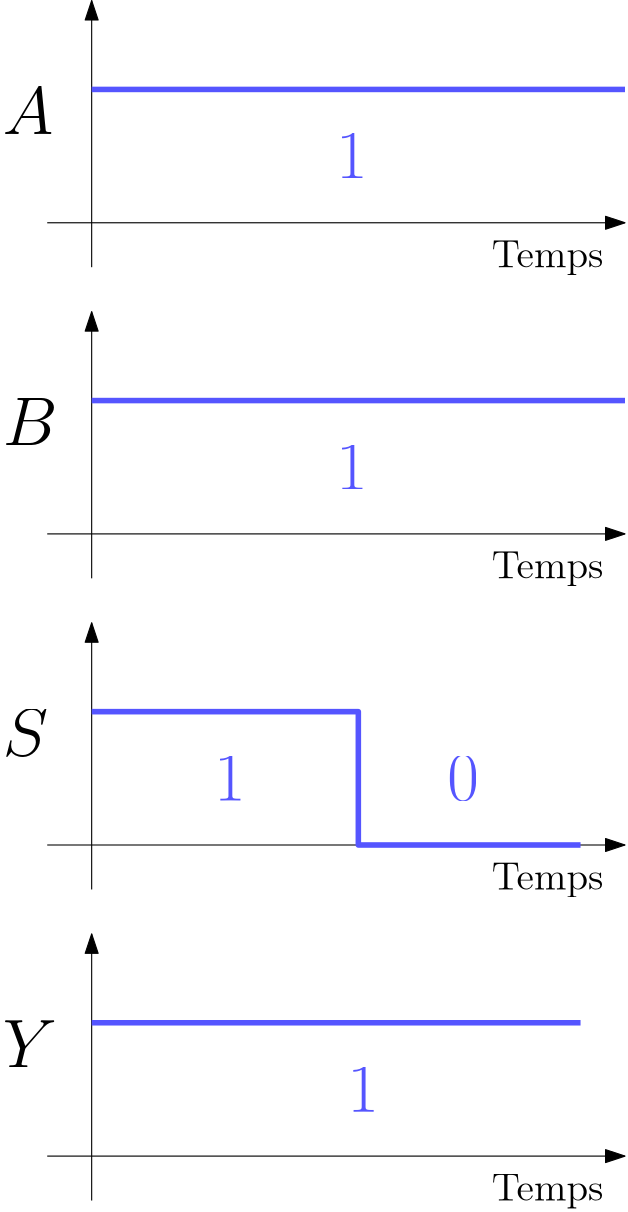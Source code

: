 <?xml version="1.0"?>
<!DOCTYPE ipe SYSTEM "ipe.dtd">
<ipe version="70107" creator="Ipe 7.1.8">
<info created="D:20150814113408" modified="D:20150814114017"/>
<ipestyle name="basic">
<symbol name="arrow/arc(spx)">
<path stroke="sym-stroke" fill="sym-stroke" pen="sym-pen">
0 0 m
-1 0.333 l
-1 -0.333 l
h
</path>
</symbol>
<symbol name="arrow/farc(spx)">
<path stroke="sym-stroke" fill="white" pen="sym-pen">
0 0 m
-1 0.333 l
-1 -0.333 l
h
</path>
</symbol>
<symbol name="arrow/ptarc(spx)">
<path stroke="sym-stroke" fill="sym-stroke" pen="sym-pen">
0 0 m
-1 0.333 l
-0.8 0 l
-1 -0.333 l
h
</path>
</symbol>
<symbol name="arrow/fptarc(spx)">
<path stroke="sym-stroke" fill="white" pen="sym-pen">
0 0 m
-1 0.333 l
-0.8 0 l
-1 -0.333 l
h
</path>
</symbol>
<symbol name="mark/circle(sx)" transformations="translations">
<path fill="sym-stroke">
0.6 0 0 0.6 0 0 e
0.4 0 0 0.4 0 0 e
</path>
</symbol>
<symbol name="mark/disk(sx)" transformations="translations">
<path fill="sym-stroke">
0.6 0 0 0.6 0 0 e
</path>
</symbol>
<symbol name="mark/fdisk(sfx)" transformations="translations">
<group>
<path fill="sym-fill">
0.5 0 0 0.5 0 0 e
</path>
<path fill="sym-stroke" fillrule="eofill">
0.6 0 0 0.6 0 0 e
0.4 0 0 0.4 0 0 e
</path>
</group>
</symbol>
<symbol name="mark/box(sx)" transformations="translations">
<path fill="sym-stroke" fillrule="eofill">
-0.6 -0.6 m
0.6 -0.6 l
0.6 0.6 l
-0.6 0.6 l
h
-0.4 -0.4 m
0.4 -0.4 l
0.4 0.4 l
-0.4 0.4 l
h
</path>
</symbol>
<symbol name="mark/square(sx)" transformations="translations">
<path fill="sym-stroke">
-0.6 -0.6 m
0.6 -0.6 l
0.6 0.6 l
-0.6 0.6 l
h
</path>
</symbol>
<symbol name="mark/fsquare(sfx)" transformations="translations">
<group>
<path fill="sym-fill">
-0.5 -0.5 m
0.5 -0.5 l
0.5 0.5 l
-0.5 0.5 l
h
</path>
<path fill="sym-stroke" fillrule="eofill">
-0.6 -0.6 m
0.6 -0.6 l
0.6 0.6 l
-0.6 0.6 l
h
-0.4 -0.4 m
0.4 -0.4 l
0.4 0.4 l
-0.4 0.4 l
h
</path>
</group>
</symbol>
<symbol name="mark/cross(sx)" transformations="translations">
<group>
<path fill="sym-stroke">
-0.43 -0.57 m
0.57 0.43 l
0.43 0.57 l
-0.57 -0.43 l
h
</path>
<path fill="sym-stroke">
-0.43 0.57 m
0.57 -0.43 l
0.43 -0.57 l
-0.57 0.43 l
h
</path>
</group>
</symbol>
<symbol name="arrow/fnormal(spx)">
<path stroke="sym-stroke" fill="white" pen="sym-pen">
0 0 m
-1 0.333 l
-1 -0.333 l
h
</path>
</symbol>
<symbol name="arrow/pointed(spx)">
<path stroke="sym-stroke" fill="sym-stroke" pen="sym-pen">
0 0 m
-1 0.333 l
-0.8 0 l
-1 -0.333 l
h
</path>
</symbol>
<symbol name="arrow/fpointed(spx)">
<path stroke="sym-stroke" fill="white" pen="sym-pen">
0 0 m
-1 0.333 l
-0.8 0 l
-1 -0.333 l
h
</path>
</symbol>
<symbol name="arrow/linear(spx)">
<path stroke="sym-stroke" pen="sym-pen">
-1 0.333 m
0 0 l
-1 -0.333 l
</path>
</symbol>
<symbol name="arrow/fdouble(spx)">
<path stroke="sym-stroke" fill="white" pen="sym-pen">
0 0 m
-1 0.333 l
-1 -0.333 l
h
-1 0 m
-2 0.333 l
-2 -0.333 l
h
</path>
</symbol>
<symbol name="arrow/double(spx)">
<path stroke="sym-stroke" fill="sym-stroke" pen="sym-pen">
0 0 m
-1 0.333 l
-1 -0.333 l
h
-1 0 m
-2 0.333 l
-2 -0.333 l
h
</path>
</symbol>
<pen name="heavier" value="0.8"/>
<pen name="fat" value="1.2"/>
<pen name="ultrafat" value="2"/>
<symbolsize name="large" value="5"/>
<symbolsize name="small" value="2"/>
<symbolsize name="tiny" value="1.1"/>
<arrowsize name="large" value="10"/>
<arrowsize name="small" value="5"/>
<arrowsize name="tiny" value="3"/>
<color name="red" value="1 0 0"/>
<color name="green" value="0 1 0"/>
<color name="blue" value="0 0 1"/>
<color name="yellow" value="1 1 0"/>
<color name="orange" value="1 0.647 0"/>
<color name="gold" value="1 0.843 0"/>
<color name="purple" value="0.627 0.125 0.941"/>
<color name="gray" value="0.745"/>
<color name="brown" value="0.647 0.165 0.165"/>
<color name="navy" value="0 0 0.502"/>
<color name="pink" value="1 0.753 0.796"/>
<color name="seagreen" value="0.18 0.545 0.341"/>
<color name="turquoise" value="0.251 0.878 0.816"/>
<color name="violet" value="0.933 0.51 0.933"/>
<color name="darkblue" value="0 0 0.545"/>
<color name="darkcyan" value="0 0.545 0.545"/>
<color name="darkgray" value="0.663"/>
<color name="darkgreen" value="0 0.392 0"/>
<color name="darkmagenta" value="0.545 0 0.545"/>
<color name="darkorange" value="1 0.549 0"/>
<color name="darkred" value="0.545 0 0"/>
<color name="lightblue" value="0.678 0.847 0.902"/>
<color name="lightcyan" value="0.878 1 1"/>
<color name="lightgray" value="0.827"/>
<color name="lightgreen" value="0.565 0.933 0.565"/>
<color name="lightyellow" value="1 1 0.878"/>
<dashstyle name="dashed" value="[4] 0"/>
<dashstyle name="dotted" value="[1 3] 0"/>
<dashstyle name="dash dotted" value="[4 2 1 2] 0"/>
<dashstyle name="dash dot dotted" value="[4 2 1 2 1 2] 0"/>
<textsize name="large" value="\large"/>
<textsize name="Large" value="\Large"/>
<textsize name="LARGE" value="\LARGE"/>
<textsize name="huge" value="\huge"/>
<textsize name="Huge" value="\Huge"/>
<textsize name="small" value="\small"/>
<textsize name="footnote" value="\footnotesize"/>
<textsize name="tiny" value="\tiny"/>
<textstyle name="center" begin="\begin{center}" end="\end{center}"/>
<textstyle name="itemize" begin="\begin{itemize}" end="\end{itemize}"/>
<textstyle name="item" begin="\begin{itemize}\item{}" end="\end{itemize}"/>
<gridsize name="4 pts" value="4"/>
<gridsize name="8 pts (~3 mm)" value="8"/>
<gridsize name="16 pts (~6 mm)" value="16"/>
<gridsize name="32 pts (~12 mm)" value="32"/>
<gridsize name="10 pts (~3.5 mm)" value="10"/>
<gridsize name="20 pts (~7 mm)" value="20"/>
<gridsize name="14 pts (~5 mm)" value="14"/>
<gridsize name="28 pts (~10 mm)" value="28"/>
<gridsize name="56 pts (~20 mm)" value="56"/>
<anglesize name="90 deg" value="90"/>
<anglesize name="60 deg" value="60"/>
<anglesize name="45 deg" value="45"/>
<anglesize name="30 deg" value="30"/>
<anglesize name="22.5 deg" value="22.5"/>
<tiling name="falling" angle="-60" step="4" width="1"/>
<tiling name="rising" angle="30" step="4" width="1"/>
</ipestyle>
<page>
<layer name="alpha"/>
<view layers="alpha" active="alpha"/>
<path layer="alpha" stroke="black" arrow="normal/normal">
112 704 m
320 704 l
</path>
<path stroke="black" arrow="normal/normal">
128 688 m
128 784 l
</path>
<path matrix="1 0 0 1 0 -112" stroke="black" arrow="normal/normal">
112 704 m
320 704 l
</path>
<path matrix="1 0 0 1 0 -112" stroke="black" arrow="normal/normal">
128 688 m
128 784 l
</path>
<path matrix="1 0 0 1 0 -224" stroke="black" arrow="normal/normal">
112 704 m
320 704 l
</path>
<path matrix="1 0 0 1 0 -224" stroke="black" arrow="normal/normal">
128 688 m
128 784 l
</path>
<path matrix="1 0 0 1 0 -336" stroke="black" arrow="normal/normal">
112 704 m
320 704 l
</path>
<path matrix="1 0 0 1 0 -336" stroke="black" arrow="normal/normal">
128 688 m
128 784 l
</path>
<text transformations="translations" pos="96 736" stroke="black" type="label" width="18.194" height="16.938" depth="0" valign="baseline" size="Huge">$A$</text>
<text matrix="1 0 0 1 0 16" transformations="translations" pos="96 608" stroke="black" type="label" width="19.689" height="16.938" depth="0" valign="baseline" size="Huge">$B$</text>
<text transformations="translations" pos="96 512" stroke="black" type="label" width="16.37" height="16.938" depth="0" valign="baseline" size="Huge">$S$</text>
<text matrix="1 0 0 1 -16 0" transformations="translations" pos="112 400" stroke="black" type="label" width="19.475" height="16.938" depth="0" valign="baseline" size="Huge">$Y$</text>
<path stroke="0.333 0.333 1" pen="ultrafat">
128 752 m
320 752 l
</path>
<path stroke="0.333 0.333 1" pen="ultrafat">
128 640 m
320 640 l
</path>
<path stroke="0.333 0.333 1" pen="ultrafat">
128 528 m
224 528 l
224 480 l
304 480 l
</path>
<path stroke="0.333 0.333 1" pen="ultrafat">
128 416 m
240 416 l
244 416 l
252 416 l
256 416 l
304 416 l
</path>
<text matrix="1 0 0 1 8 0" transformations="translations" pos="208 720" stroke="0.333 0.333 1" type="label" width="11.368" height="15.978" depth="0" valign="baseline" size="Huge">$1$</text>
<text matrix="1 0 0 1 8 0" transformations="translations" pos="208 608" stroke="0.333 0.333 1" type="label" width="11.368" height="15.978" depth="0" valign="baseline" size="Huge">$1$</text>
<text matrix="1 0 0 1 12 0" transformations="translations" pos="160 496" stroke="0.333 0.333 1" type="label" width="11.368" height="15.978" depth="0" valign="baseline" size="Huge">$1$</text>
<text matrix="1 0 0 1 0 -16" transformations="translations" pos="256 512" stroke="0.333 0.333 1" type="label" width="11.368" height="15.978" depth="0" valign="baseline" size="Huge">$0$</text>
<text matrix="1 0 0 1 44 0" transformations="translations" pos="176 384" stroke="0.333 0.333 1" type="label" width="11.368" height="15.978" depth="0" valign="baseline" size="Huge">$1$</text>
<text matrix="1 0 0 1 -32 16" transformations="translations" pos="304 672" stroke="black" type="label" width="40.269" height="9.803" depth="2.79" valign="baseline" size="Large">Temps</text>
<text matrix="1 0 0 1 -32 -96" transformations="translations" pos="304 672" stroke="black" type="label" width="40.269" height="9.803" depth="2.79" valign="baseline" size="Large">Temps</text>
<text matrix="1 0 0 1 -32 -208" transformations="translations" pos="304 672" stroke="black" type="label" width="40.269" height="9.803" depth="2.79" valign="baseline" size="Large">Temps</text>
<text matrix="1 0 0 1 -32 -320" transformations="translations" pos="304 672" stroke="black" type="label" width="40.269" height="9.803" depth="2.79" valign="baseline" size="Large">Temps</text>
</page>
</ipe>
